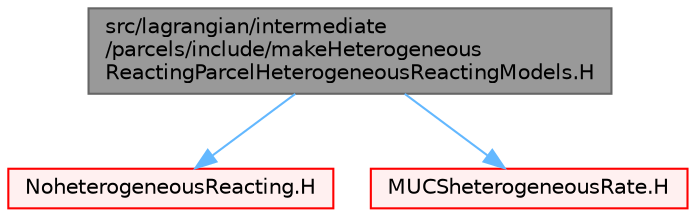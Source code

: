 digraph "src/lagrangian/intermediate/parcels/include/makeHeterogeneousReactingParcelHeterogeneousReactingModels.H"
{
 // LATEX_PDF_SIZE
  bgcolor="transparent";
  edge [fontname=Helvetica,fontsize=10,labelfontname=Helvetica,labelfontsize=10];
  node [fontname=Helvetica,fontsize=10,shape=box,height=0.2,width=0.4];
  Node1 [id="Node000001",label="src/lagrangian/intermediate\l/parcels/include/makeHeterogeneous\lReactingParcelHeterogeneousReactingModels.H",height=0.2,width=0.4,color="gray40", fillcolor="grey60", style="filled", fontcolor="black",tooltip=" "];
  Node1 -> Node2 [id="edge1_Node000001_Node000002",color="steelblue1",style="solid",tooltip=" "];
  Node2 [id="Node000002",label="NoheterogeneousReacting.H",height=0.2,width=0.4,color="red", fillcolor="#FFF0F0", style="filled",URL="$NoheterogeneousReacting_8H.html",tooltip=" "];
  Node1 -> Node187 [id="edge2_Node000001_Node000187",color="steelblue1",style="solid",tooltip=" "];
  Node187 [id="Node000187",label="MUCSheterogeneousRate.H",height=0.2,width=0.4,color="red", fillcolor="#FFF0F0", style="filled",URL="$MUCSheterogeneousRate_8H.html",tooltip=" "];
}
